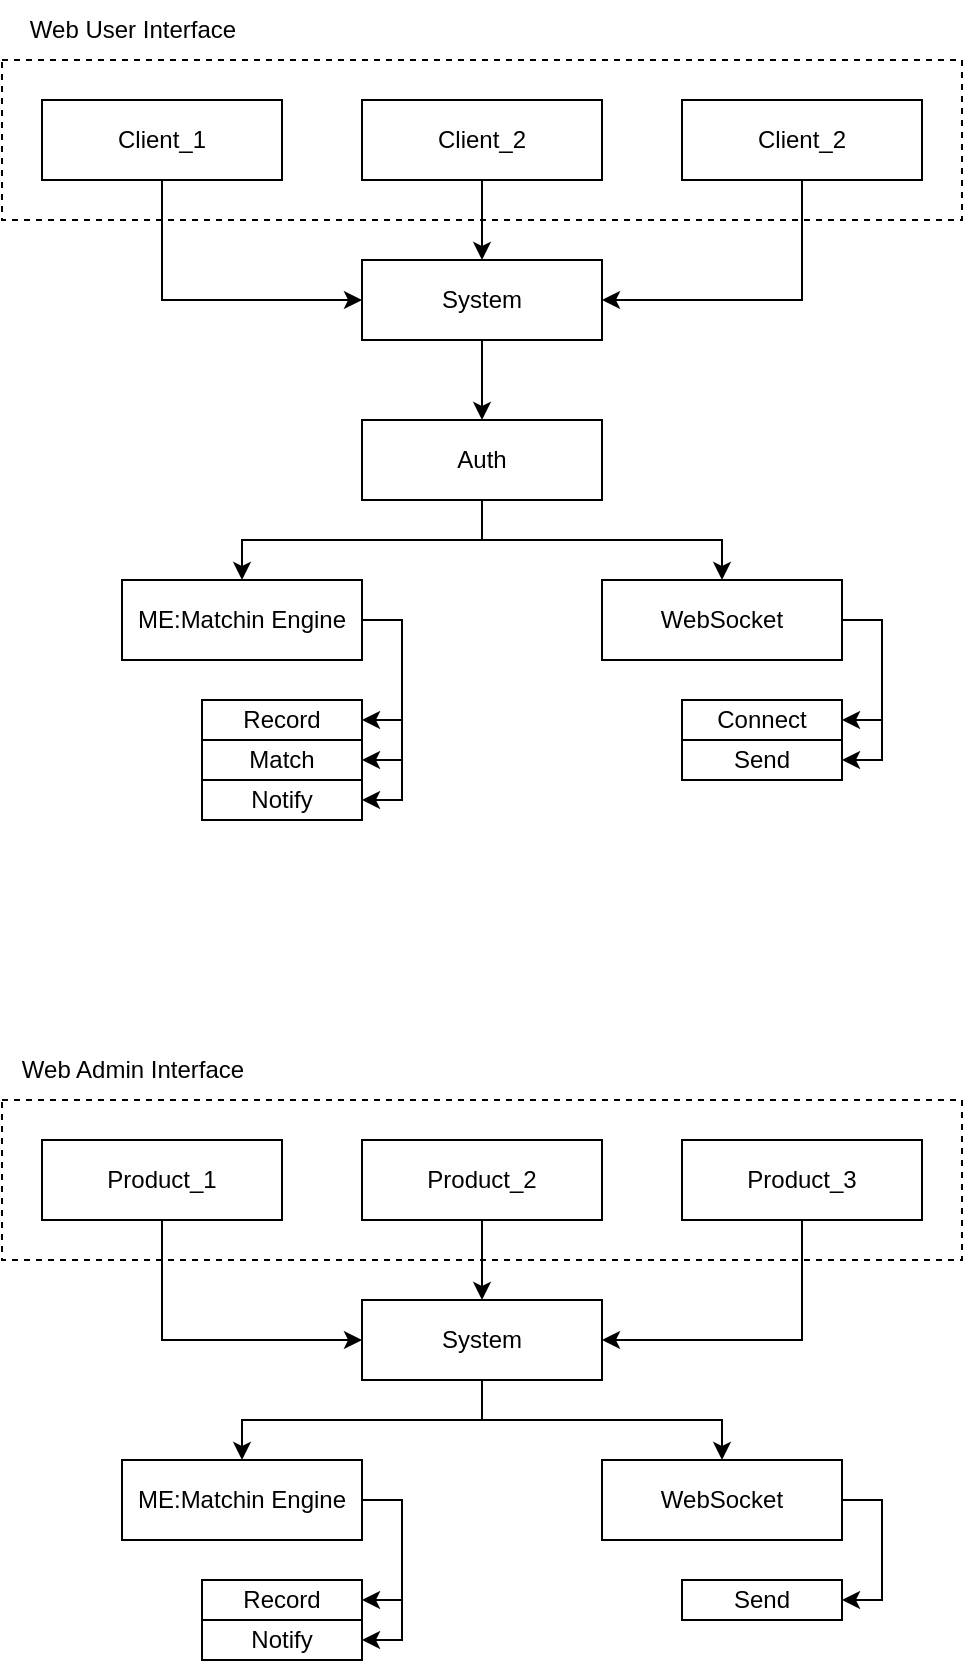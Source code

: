 <mxfile version="27.0.9" pages="2">
  <diagram name="Main" id="lzT9kkSmWbgCvg5gTBcA">
    <mxGraphModel dx="1007" dy="1204" grid="1" gridSize="10" guides="1" tooltips="1" connect="1" arrows="1" fold="1" page="1" pageScale="1" pageWidth="850" pageHeight="1100" math="0" shadow="0">
      <root>
        <mxCell id="0" />
        <mxCell id="1" parent="0" />
        <mxCell id="-De1HTk-nKf7eVAS1qph-63" style="edgeStyle=orthogonalEdgeStyle;rounded=0;orthogonalLoop=1;jettySize=auto;html=1;" edge="1" parent="1" source="-De1HTk-nKf7eVAS1qph-1" target="-De1HTk-nKf7eVAS1qph-21">
          <mxGeometry relative="1" as="geometry">
            <Array as="points">
              <mxPoint x="260" y="180" />
            </Array>
          </mxGeometry>
        </mxCell>
        <mxCell id="-De1HTk-nKf7eVAS1qph-1" value="Client_1" style="whiteSpace=wrap;html=1;" vertex="1" parent="1">
          <mxGeometry x="200" y="80" width="120" height="40" as="geometry" />
        </mxCell>
        <mxCell id="-De1HTk-nKf7eVAS1qph-39" style="edgeStyle=orthogonalEdgeStyle;rounded=0;orthogonalLoop=1;jettySize=auto;html=1;" edge="1" parent="1" source="-De1HTk-nKf7eVAS1qph-4" target="-De1HTk-nKf7eVAS1qph-21">
          <mxGeometry relative="1" as="geometry" />
        </mxCell>
        <mxCell id="-De1HTk-nKf7eVAS1qph-4" value="Client_2" style="whiteSpace=wrap;html=1;" vertex="1" parent="1">
          <mxGeometry x="360" y="80" width="120" height="40" as="geometry" />
        </mxCell>
        <mxCell id="-De1HTk-nKf7eVAS1qph-9" style="edgeStyle=orthogonalEdgeStyle;rounded=0;orthogonalLoop=1;jettySize=auto;html=1;" edge="1" parent="1" source="-De1HTk-nKf7eVAS1qph-7" target="-De1HTk-nKf7eVAS1qph-8">
          <mxGeometry relative="1" as="geometry" />
        </mxCell>
        <mxCell id="-De1HTk-nKf7eVAS1qph-7" value="Product_2" style="whiteSpace=wrap;html=1;" vertex="1" parent="1">
          <mxGeometry x="360" y="600" width="120" height="40" as="geometry" />
        </mxCell>
        <mxCell id="-De1HTk-nKf7eVAS1qph-29" value="" style="edgeStyle=orthogonalEdgeStyle;rounded=0;orthogonalLoop=1;jettySize=auto;html=1;" edge="1" parent="1" source="-De1HTk-nKf7eVAS1qph-8" target="-De1HTk-nKf7eVAS1qph-28">
          <mxGeometry relative="1" as="geometry" />
        </mxCell>
        <mxCell id="-De1HTk-nKf7eVAS1qph-49" style="edgeStyle=orthogonalEdgeStyle;rounded=0;orthogonalLoop=1;jettySize=auto;html=1;" edge="1" parent="1" source="-De1HTk-nKf7eVAS1qph-8" target="-De1HTk-nKf7eVAS1qph-48">
          <mxGeometry relative="1" as="geometry" />
        </mxCell>
        <mxCell id="-De1HTk-nKf7eVAS1qph-8" value="System" style="whiteSpace=wrap;html=1;" vertex="1" parent="1">
          <mxGeometry x="360" y="680" width="120" height="40" as="geometry" />
        </mxCell>
        <mxCell id="-De1HTk-nKf7eVAS1qph-12" value="" style="endArrow=none;dashed=1;html=1;rounded=0;" edge="1" parent="1">
          <mxGeometry width="50" height="50" relative="1" as="geometry">
            <mxPoint x="180" y="60" as="sourcePoint" />
            <mxPoint x="180" y="60" as="targetPoint" />
            <Array as="points">
              <mxPoint x="660" y="60" />
              <mxPoint x="660" y="140" />
              <mxPoint x="180" y="140" />
            </Array>
          </mxGeometry>
        </mxCell>
        <mxCell id="-De1HTk-nKf7eVAS1qph-64" style="edgeStyle=orthogonalEdgeStyle;rounded=0;orthogonalLoop=1;jettySize=auto;html=1;" edge="1" parent="1" source="-De1HTk-nKf7eVAS1qph-13" target="-De1HTk-nKf7eVAS1qph-21">
          <mxGeometry relative="1" as="geometry">
            <Array as="points">
              <mxPoint x="580" y="180" />
            </Array>
          </mxGeometry>
        </mxCell>
        <mxCell id="-De1HTk-nKf7eVAS1qph-13" value="Client_2" style="whiteSpace=wrap;html=1;" vertex="1" parent="1">
          <mxGeometry x="520" y="80" width="120" height="40" as="geometry" />
        </mxCell>
        <mxCell id="fch6J81OmZ79uEB_WLW9-2" style="edgeStyle=orthogonalEdgeStyle;rounded=0;orthogonalLoop=1;jettySize=auto;html=1;" edge="1" parent="1" source="-De1HTk-nKf7eVAS1qph-21" target="fch6J81OmZ79uEB_WLW9-1">
          <mxGeometry relative="1" as="geometry" />
        </mxCell>
        <mxCell id="-De1HTk-nKf7eVAS1qph-21" value="System" style="whiteSpace=wrap;html=1;" vertex="1" parent="1">
          <mxGeometry x="360" y="160" width="120" height="40" as="geometry" />
        </mxCell>
        <mxCell id="-De1HTk-nKf7eVAS1qph-26" value="Record" style="whiteSpace=wrap;html=1;" vertex="1" parent="1">
          <mxGeometry x="280" y="820" width="80" height="20" as="geometry" />
        </mxCell>
        <mxCell id="-De1HTk-nKf7eVAS1qph-35" style="edgeStyle=orthogonalEdgeStyle;rounded=0;orthogonalLoop=1;jettySize=auto;html=1;" edge="1" parent="1" source="-De1HTk-nKf7eVAS1qph-28" target="-De1HTk-nKf7eVAS1qph-30">
          <mxGeometry relative="1" as="geometry">
            <Array as="points">
              <mxPoint x="620" y="780" />
              <mxPoint x="620" y="830" />
            </Array>
          </mxGeometry>
        </mxCell>
        <mxCell id="-De1HTk-nKf7eVAS1qph-28" value="WebSocket" style="whiteSpace=wrap;html=1;" vertex="1" parent="1">
          <mxGeometry x="480" y="760" width="120" height="40" as="geometry" />
        </mxCell>
        <mxCell id="-De1HTk-nKf7eVAS1qph-30" value="Send" style="whiteSpace=wrap;html=1;" vertex="1" parent="1">
          <mxGeometry x="520" y="820" width="80" height="20" as="geometry" />
        </mxCell>
        <mxCell id="-De1HTk-nKf7eVAS1qph-40" style="edgeStyle=orthogonalEdgeStyle;rounded=0;orthogonalLoop=1;jettySize=auto;html=1;" edge="1" parent="1" source="-De1HTk-nKf7eVAS1qph-41" target="-De1HTk-nKf7eVAS1qph-42">
          <mxGeometry relative="1" as="geometry">
            <Array as="points">
              <mxPoint x="620" y="340" />
              <mxPoint x="620" y="390" />
            </Array>
          </mxGeometry>
        </mxCell>
        <mxCell id="-De1HTk-nKf7eVAS1qph-72" style="edgeStyle=orthogonalEdgeStyle;rounded=0;orthogonalLoop=1;jettySize=auto;html=1;" edge="1" parent="1" source="-De1HTk-nKf7eVAS1qph-41" target="-De1HTk-nKf7eVAS1qph-71">
          <mxGeometry relative="1" as="geometry">
            <Array as="points">
              <mxPoint x="620" y="340" />
              <mxPoint x="620" y="410" />
            </Array>
          </mxGeometry>
        </mxCell>
        <mxCell id="-De1HTk-nKf7eVAS1qph-41" value="WebSocket" style="whiteSpace=wrap;html=1;" vertex="1" parent="1">
          <mxGeometry x="480" y="320" width="120" height="40" as="geometry" />
        </mxCell>
        <mxCell id="-De1HTk-nKf7eVAS1qph-42" value="Connect" style="whiteSpace=wrap;html=1;" vertex="1" parent="1">
          <mxGeometry x="520" y="380" width="80" height="20" as="geometry" />
        </mxCell>
        <mxCell id="-De1HTk-nKf7eVAS1qph-51" style="edgeStyle=orthogonalEdgeStyle;rounded=0;orthogonalLoop=1;jettySize=auto;html=1;" edge="1" parent="1" source="-De1HTk-nKf7eVAS1qph-48" target="-De1HTk-nKf7eVAS1qph-26">
          <mxGeometry relative="1" as="geometry">
            <Array as="points">
              <mxPoint x="380" y="780.0" />
              <mxPoint x="380" y="830" />
            </Array>
          </mxGeometry>
        </mxCell>
        <mxCell id="-De1HTk-nKf7eVAS1qph-75" style="edgeStyle=orthogonalEdgeStyle;rounded=0;orthogonalLoop=1;jettySize=auto;html=1;" edge="1" parent="1" source="-De1HTk-nKf7eVAS1qph-48" target="-De1HTk-nKf7eVAS1qph-74">
          <mxGeometry relative="1" as="geometry">
            <Array as="points">
              <mxPoint x="380" y="780" />
              <mxPoint x="380" y="850" />
            </Array>
          </mxGeometry>
        </mxCell>
        <mxCell id="-De1HTk-nKf7eVAS1qph-48" value="ME:&lt;span style=&quot;background-color: transparent; color: light-dark(rgb(0, 0, 0), rgb(255, 255, 255));&quot;&gt;Matchin Engine&lt;/span&gt;" style="whiteSpace=wrap;html=1;" vertex="1" parent="1">
          <mxGeometry x="240" y="760" width="120" height="40" as="geometry" />
        </mxCell>
        <mxCell id="-De1HTk-nKf7eVAS1qph-52" value="Record" style="whiteSpace=wrap;html=1;" vertex="1" parent="1">
          <mxGeometry x="280" y="380" width="80" height="20" as="geometry" />
        </mxCell>
        <mxCell id="-De1HTk-nKf7eVAS1qph-53" style="edgeStyle=orthogonalEdgeStyle;rounded=0;orthogonalLoop=1;jettySize=auto;html=1;" edge="1" parent="1" source="-De1HTk-nKf7eVAS1qph-54" target="-De1HTk-nKf7eVAS1qph-52">
          <mxGeometry relative="1" as="geometry">
            <Array as="points">
              <mxPoint x="380" y="340.0" />
              <mxPoint x="380" y="390" />
            </Array>
          </mxGeometry>
        </mxCell>
        <mxCell id="-De1HTk-nKf7eVAS1qph-57" style="edgeStyle=orthogonalEdgeStyle;rounded=0;orthogonalLoop=1;jettySize=auto;html=1;" edge="1" parent="1" source="-De1HTk-nKf7eVAS1qph-54" target="-De1HTk-nKf7eVAS1qph-56">
          <mxGeometry relative="1" as="geometry">
            <Array as="points">
              <mxPoint x="380" y="340" />
              <mxPoint x="380" y="410" />
            </Array>
          </mxGeometry>
        </mxCell>
        <mxCell id="-De1HTk-nKf7eVAS1qph-70" style="edgeStyle=orthogonalEdgeStyle;rounded=0;orthogonalLoop=1;jettySize=auto;html=1;" edge="1" parent="1" source="-De1HTk-nKf7eVAS1qph-54" target="-De1HTk-nKf7eVAS1qph-69">
          <mxGeometry relative="1" as="geometry">
            <Array as="points">
              <mxPoint x="380" y="340" />
              <mxPoint x="380" y="430" />
            </Array>
          </mxGeometry>
        </mxCell>
        <mxCell id="-De1HTk-nKf7eVAS1qph-54" value="ME:&lt;span style=&quot;background-color: transparent; color: light-dark(rgb(0, 0, 0), rgb(255, 255, 255));&quot;&gt;Matchin Engine&lt;/span&gt;" style="whiteSpace=wrap;html=1;" vertex="1" parent="1">
          <mxGeometry x="240" y="320" width="120" height="40" as="geometry" />
        </mxCell>
        <mxCell id="-De1HTk-nKf7eVAS1qph-56" value="Match" style="whiteSpace=wrap;html=1;" vertex="1" parent="1">
          <mxGeometry x="280" y="400" width="80" height="20" as="geometry" />
        </mxCell>
        <mxCell id="-De1HTk-nKf7eVAS1qph-58" value="" style="endArrow=none;dashed=1;html=1;rounded=0;" edge="1" parent="1">
          <mxGeometry width="50" height="50" relative="1" as="geometry">
            <mxPoint x="180" y="580" as="sourcePoint" />
            <mxPoint x="180" y="580" as="targetPoint" />
            <Array as="points">
              <mxPoint x="660" y="580" />
              <mxPoint x="660" y="660" />
              <mxPoint x="180" y="660" />
            </Array>
          </mxGeometry>
        </mxCell>
        <mxCell id="-De1HTk-nKf7eVAS1qph-65" style="edgeStyle=orthogonalEdgeStyle;rounded=0;orthogonalLoop=1;jettySize=auto;html=1;" edge="1" parent="1" source="-De1HTk-nKf7eVAS1qph-59" target="-De1HTk-nKf7eVAS1qph-8">
          <mxGeometry relative="1" as="geometry">
            <Array as="points">
              <mxPoint x="580" y="700" />
            </Array>
          </mxGeometry>
        </mxCell>
        <mxCell id="-De1HTk-nKf7eVAS1qph-59" value="Product_3" style="whiteSpace=wrap;html=1;" vertex="1" parent="1">
          <mxGeometry x="520" y="600" width="120" height="40" as="geometry" />
        </mxCell>
        <mxCell id="-De1HTk-nKf7eVAS1qph-66" style="edgeStyle=orthogonalEdgeStyle;rounded=0;orthogonalLoop=1;jettySize=auto;html=1;" edge="1" parent="1" source="-De1HTk-nKf7eVAS1qph-60" target="-De1HTk-nKf7eVAS1qph-8">
          <mxGeometry relative="1" as="geometry">
            <Array as="points">
              <mxPoint x="260" y="700" />
            </Array>
          </mxGeometry>
        </mxCell>
        <mxCell id="-De1HTk-nKf7eVAS1qph-60" value="Product_1" style="whiteSpace=wrap;html=1;" vertex="1" parent="1">
          <mxGeometry x="200" y="600" width="120" height="40" as="geometry" />
        </mxCell>
        <mxCell id="-De1HTk-nKf7eVAS1qph-67" value="Web Admin Interface" style="text;html=1;align=center;verticalAlign=middle;resizable=0;points=[];autosize=1;strokeColor=none;fillColor=none;" vertex="1" parent="1">
          <mxGeometry x="180" y="550" width="130" height="30" as="geometry" />
        </mxCell>
        <mxCell id="-De1HTk-nKf7eVAS1qph-68" value="Web User Interface" style="text;html=1;align=center;verticalAlign=middle;resizable=0;points=[];autosize=1;strokeColor=none;fillColor=none;" vertex="1" parent="1">
          <mxGeometry x="180" y="30" width="130" height="30" as="geometry" />
        </mxCell>
        <mxCell id="-De1HTk-nKf7eVAS1qph-69" value="Notify" style="whiteSpace=wrap;html=1;" vertex="1" parent="1">
          <mxGeometry x="280" y="420" width="80" height="20" as="geometry" />
        </mxCell>
        <mxCell id="-De1HTk-nKf7eVAS1qph-71" value="Send" style="whiteSpace=wrap;html=1;" vertex="1" parent="1">
          <mxGeometry x="520" y="400" width="80" height="20" as="geometry" />
        </mxCell>
        <mxCell id="-De1HTk-nKf7eVAS1qph-74" value="Notify" style="whiteSpace=wrap;html=1;" vertex="1" parent="1">
          <mxGeometry x="280" y="840" width="80" height="20" as="geometry" />
        </mxCell>
        <mxCell id="fch6J81OmZ79uEB_WLW9-3" style="edgeStyle=orthogonalEdgeStyle;rounded=0;orthogonalLoop=1;jettySize=auto;html=1;" edge="1" parent="1" source="fch6J81OmZ79uEB_WLW9-1" target="-De1HTk-nKf7eVAS1qph-54">
          <mxGeometry relative="1" as="geometry" />
        </mxCell>
        <mxCell id="fch6J81OmZ79uEB_WLW9-4" style="edgeStyle=orthogonalEdgeStyle;rounded=0;orthogonalLoop=1;jettySize=auto;html=1;" edge="1" parent="1" source="fch6J81OmZ79uEB_WLW9-1" target="-De1HTk-nKf7eVAS1qph-41">
          <mxGeometry relative="1" as="geometry" />
        </mxCell>
        <mxCell id="fch6J81OmZ79uEB_WLW9-1" value="Auth" style="whiteSpace=wrap;html=1;" vertex="1" parent="1">
          <mxGeometry x="360" y="240" width="120" height="40" as="geometry" />
        </mxCell>
      </root>
    </mxGraphModel>
  </diagram>
  <diagram id="SsDOryQCQqefAeVnCGYX" name="WUI">
    <mxGraphModel dx="1175" dy="1405" grid="1" gridSize="10" guides="1" tooltips="1" connect="1" arrows="1" fold="1" page="1" pageScale="1" pageWidth="850" pageHeight="1100" math="0" shadow="0">
      <root>
        <mxCell id="0" />
        <mxCell id="1" parent="0" />
        <mxCell id="MNvPDS5tH34KyV8GQZUk-27" style="edgeStyle=orthogonalEdgeStyle;rounded=0;orthogonalLoop=1;jettySize=auto;html=1;" edge="1" parent="1" source="MNvPDS5tH34KyV8GQZUk-2" target="MNvPDS5tH34KyV8GQZUk-10">
          <mxGeometry relative="1" as="geometry" />
        </mxCell>
        <mxCell id="MNvPDS5tH34KyV8GQZUk-2" value="Client_1" style="whiteSpace=wrap;html=1;" vertex="1" parent="1">
          <mxGeometry x="400" y="120" width="120" height="40" as="geometry" />
        </mxCell>
        <mxCell id="MNvPDS5tH34KyV8GQZUk-28" style="edgeStyle=orthogonalEdgeStyle;rounded=0;orthogonalLoop=1;jettySize=auto;html=1;" edge="1" parent="1" source="MNvPDS5tH34KyV8GQZUk-10" target="MNvPDS5tH34KyV8GQZUk-13">
          <mxGeometry relative="1" as="geometry" />
        </mxCell>
        <mxCell id="MNvPDS5tH34KyV8GQZUk-29" style="edgeStyle=orthogonalEdgeStyle;rounded=0;orthogonalLoop=1;jettySize=auto;html=1;" edge="1" parent="1" source="MNvPDS5tH34KyV8GQZUk-10" target="MNvPDS5tH34KyV8GQZUk-19">
          <mxGeometry relative="1" as="geometry" />
        </mxCell>
        <mxCell id="MNvPDS5tH34KyV8GQZUk-10" value="Auth" style="whiteSpace=wrap;html=1;" vertex="1" parent="1">
          <mxGeometry x="400" y="200" width="120" height="40" as="geometry" />
        </mxCell>
        <mxCell id="MNvPDS5tH34KyV8GQZUk-13" value="WebSocket" style="whiteSpace=wrap;html=1;" vertex="1" parent="1">
          <mxGeometry x="480" y="280" width="120" height="40" as="geometry" />
        </mxCell>
        <mxCell id="MNvPDS5tH34KyV8GQZUk-19" value="ME:&lt;span style=&quot;background-color: transparent; color: light-dark(rgb(0, 0, 0), rgb(255, 255, 255));&quot;&gt;Matchin Engine&lt;/span&gt;" style="whiteSpace=wrap;html=1;" vertex="1" parent="1">
          <mxGeometry x="320" y="280" width="120" height="40" as="geometry" />
        </mxCell>
      </root>
    </mxGraphModel>
  </diagram>
</mxfile>
